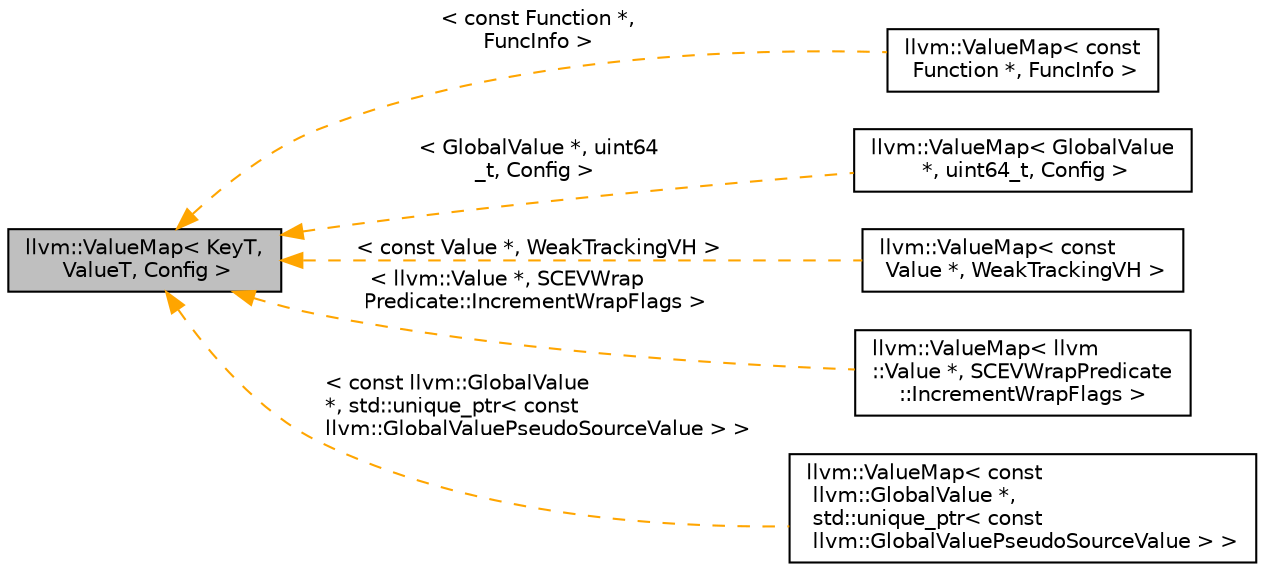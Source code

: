 digraph "llvm::ValueMap&lt; KeyT, ValueT, Config &gt;"
{
 // LATEX_PDF_SIZE
  bgcolor="transparent";
  edge [fontname="Helvetica",fontsize="10",labelfontname="Helvetica",labelfontsize="10"];
  node [fontname="Helvetica",fontsize="10",shape="box"];
  rankdir="LR";
  Node1 [label="llvm::ValueMap\< KeyT,\l ValueT, Config \>",height=0.2,width=0.4,color="black", fillcolor="grey75", style="filled", fontcolor="black",tooltip="See the file comment."];
  Node1 -> Node2 [dir="back",color="orange",fontsize="10",style="dashed",label=" \< const Function *,\l FuncInfo \>" ,fontname="Helvetica"];
  Node2 [label="llvm::ValueMap\< const\l Function *, FuncInfo \>",height=0.2,width=0.4,color="black",URL="$classllvm_1_1ValueMap.html",tooltip=" "];
  Node1 -> Node3 [dir="back",color="orange",fontsize="10",style="dashed",label=" \< GlobalValue *, uint64\l_t, Config \>" ,fontname="Helvetica"];
  Node3 [label="llvm::ValueMap\< GlobalValue\l *, uint64_t, Config \>",height=0.2,width=0.4,color="black",URL="$classllvm_1_1ValueMap.html",tooltip=" "];
  Node1 -> Node4 [dir="back",color="orange",fontsize="10",style="dashed",label=" \< const Value *, WeakTrackingVH \>" ,fontname="Helvetica"];
  Node4 [label="llvm::ValueMap\< const\l Value *, WeakTrackingVH \>",height=0.2,width=0.4,color="black",URL="$classllvm_1_1ValueMap.html",tooltip=" "];
  Node1 -> Node5 [dir="back",color="orange",fontsize="10",style="dashed",label=" \< llvm::Value *, SCEVWrap\lPredicate::IncrementWrapFlags \>" ,fontname="Helvetica"];
  Node5 [label="llvm::ValueMap\< llvm\l::Value *, SCEVWrapPredicate\l::IncrementWrapFlags \>",height=0.2,width=0.4,color="black",URL="$classllvm_1_1ValueMap.html",tooltip=" "];
  Node1 -> Node6 [dir="back",color="orange",fontsize="10",style="dashed",label=" \< const llvm::GlobalValue\l *, std::unique_ptr\< const\l llvm::GlobalValuePseudoSourceValue \> \>" ,fontname="Helvetica"];
  Node6 [label="llvm::ValueMap\< const\l llvm::GlobalValue *,\l std::unique_ptr\< const\l llvm::GlobalValuePseudoSourceValue \> \>",height=0.2,width=0.4,color="black",URL="$classllvm_1_1ValueMap.html",tooltip=" "];
}
